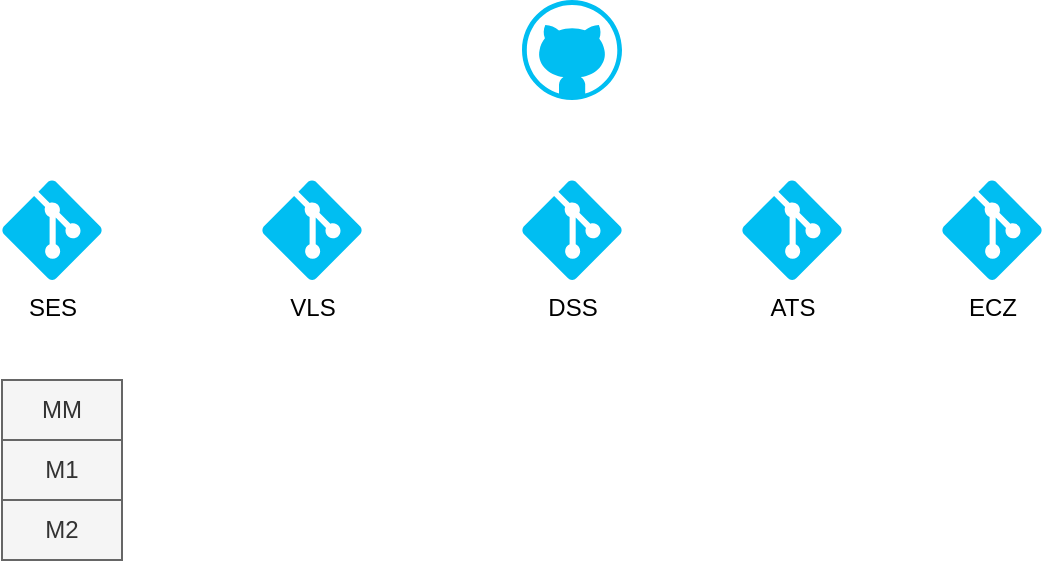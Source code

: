 <mxfile version="14.5.1" type="device"><diagram id="8iO9_GvbHtvS-JrejVKc" name="Project"><mxGraphModel dx="1081" dy="616" grid="1" gridSize="10" guides="1" tooltips="1" connect="1" arrows="1" fold="1" page="1" pageScale="1" pageWidth="850" pageHeight="1100" math="0" shadow="0"><root><mxCell id="0"/><mxCell id="1" parent="0"/><mxCell id="9eJns16xlda5ri6IoM8w-1" value="" style="verticalLabelPosition=bottom;html=1;verticalAlign=top;align=center;strokeColor=none;fillColor=#00BEF2;shape=mxgraph.azure.github_code;pointerEvents=1;" vertex="1" parent="1"><mxGeometry x="440" y="20" width="50" height="50" as="geometry"/></mxCell><mxCell id="9eJns16xlda5ri6IoM8w-3" value="SES" style="verticalLabelPosition=bottom;html=1;verticalAlign=top;align=center;strokeColor=none;fillColor=#00BEF2;shape=mxgraph.azure.git_repository;" vertex="1" parent="1"><mxGeometry x="180" y="110" width="50" height="50" as="geometry"/></mxCell><mxCell id="9eJns16xlda5ri6IoM8w-4" value="VLS" style="verticalLabelPosition=bottom;html=1;verticalAlign=top;align=center;strokeColor=none;fillColor=#00BEF2;shape=mxgraph.azure.git_repository;" vertex="1" parent="1"><mxGeometry x="310" y="110" width="50" height="50" as="geometry"/></mxCell><mxCell id="9eJns16xlda5ri6IoM8w-5" value="DSS" style="verticalLabelPosition=bottom;html=1;verticalAlign=top;align=center;strokeColor=none;fillColor=#00BEF2;shape=mxgraph.azure.git_repository;" vertex="1" parent="1"><mxGeometry x="440" y="110" width="50" height="50" as="geometry"/></mxCell><mxCell id="9eJns16xlda5ri6IoM8w-6" value="ECZ" style="verticalLabelPosition=bottom;html=1;verticalAlign=top;align=center;strokeColor=none;fillColor=#00BEF2;shape=mxgraph.azure.git_repository;" vertex="1" parent="1"><mxGeometry x="650" y="110" width="50" height="50" as="geometry"/></mxCell><mxCell id="9eJns16xlda5ri6IoM8w-7" value="ATS" style="verticalLabelPosition=bottom;html=1;verticalAlign=top;align=center;strokeColor=none;fillColor=#00BEF2;shape=mxgraph.azure.git_repository;" vertex="1" parent="1"><mxGeometry x="550" y="110" width="50" height="50" as="geometry"/></mxCell><mxCell id="9eJns16xlda5ri6IoM8w-8" value="M1" style="rounded=0;whiteSpace=wrap;html=1;fillColor=#f5f5f5;strokeColor=#666666;fontColor=#333333;" vertex="1" parent="1"><mxGeometry x="180" y="240" width="60" height="30" as="geometry"/></mxCell><mxCell id="9eJns16xlda5ri6IoM8w-9" value="M2" style="rounded=0;whiteSpace=wrap;html=1;fillColor=#f5f5f5;strokeColor=#666666;fontColor=#333333;" vertex="1" parent="1"><mxGeometry x="180" y="270" width="60" height="30" as="geometry"/></mxCell><mxCell id="9eJns16xlda5ri6IoM8w-10" value="MM" style="rounded=0;whiteSpace=wrap;html=1;fillColor=#f5f5f5;strokeColor=#666666;fontColor=#333333;" vertex="1" parent="1"><mxGeometry x="180" y="210" width="60" height="30" as="geometry"/></mxCell></root></mxGraphModel></diagram></mxfile>